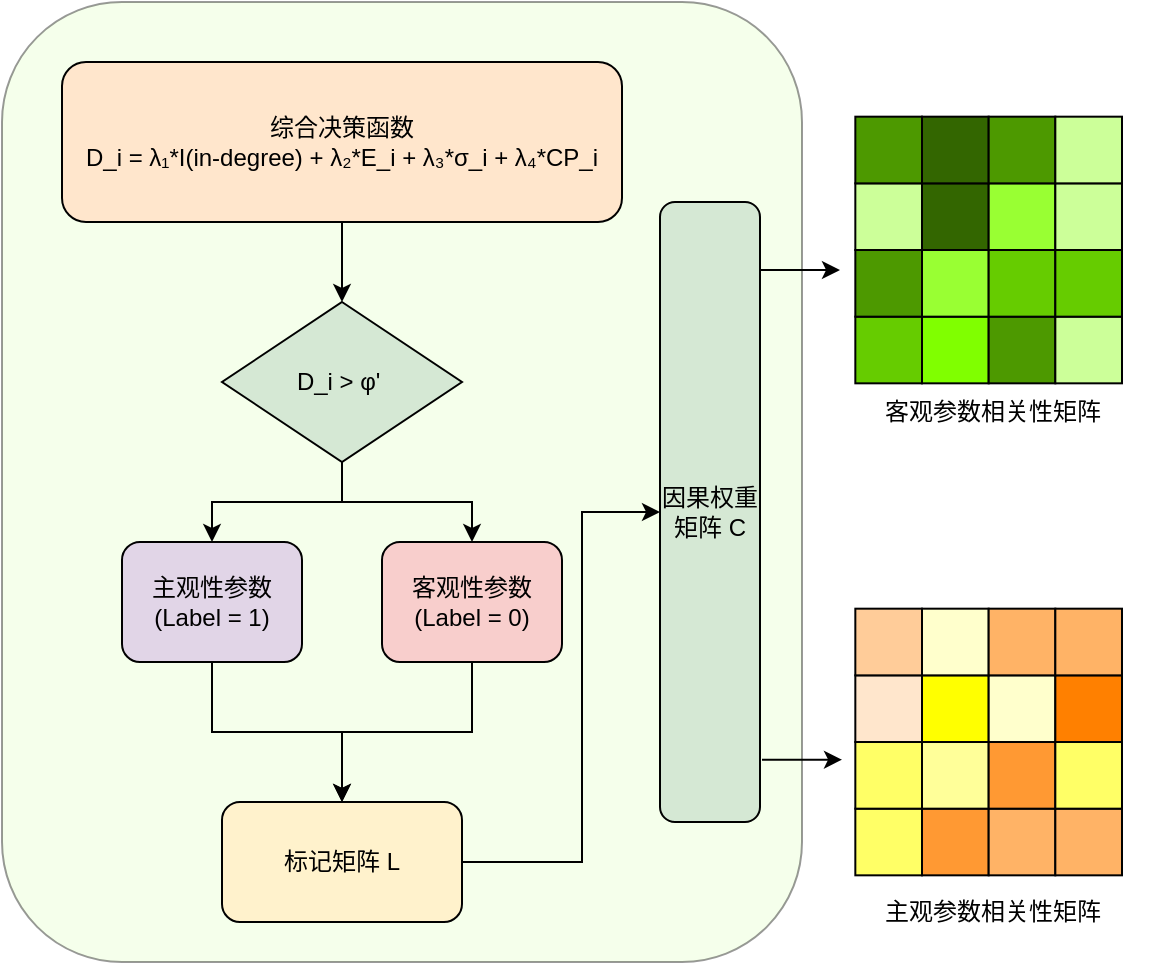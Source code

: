 <mxfile version="26.2.2">
  <diagram name="因果解耦学习" id="Xn1MKm5G6cUb3gmnLiGP">
    <mxGraphModel dx="1115" dy="767" grid="1" gridSize="10" guides="1" tooltips="1" connect="1" arrows="1" fold="1" page="1" pageScale="1" pageWidth="827" pageHeight="1169" math="0" shadow="0">
      <root>
        <mxCell id="0" />
        <mxCell id="1" parent="0" />
        <mxCell id="ucolTSoBBcxQ1Ks-dDeu-83" value="" style="rounded=1;whiteSpace=wrap;html=1;fillColor=#E6FFCC;opacity=40;" vertex="1" parent="1">
          <mxGeometry width="400" height="480" as="geometry" />
        </mxCell>
        <mxCell id="ucolTSoBBcxQ1Ks-dDeu-4" value="综合决策函数&#xa;D_i = λ₁*I(in-degree) + λ₂*E_i + λ₃*σ_i + λ₄*CP_i" style="rounded=1;whiteSpace=wrap;html=1;fillColor=#ffe6cc;" vertex="1" parent="1">
          <mxGeometry x="30" y="30" width="280" height="80" as="geometry" />
        </mxCell>
        <mxCell id="ucolTSoBBcxQ1Ks-dDeu-5" value="D_i &amp;gt; φ&#39;&amp;nbsp;" style="rhombus;whiteSpace=wrap;html=1;fillColor=#d5e8d4;" vertex="1" parent="1">
          <mxGeometry x="110" y="150" width="120" height="80" as="geometry" />
        </mxCell>
        <mxCell id="ucolTSoBBcxQ1Ks-dDeu-6" value="主观性参数&#xa;(Label = 1)" style="rounded=1;whiteSpace=wrap;html=1;fillColor=#e1d5e7;" vertex="1" parent="1">
          <mxGeometry x="60" y="270" width="90" height="60" as="geometry" />
        </mxCell>
        <mxCell id="ucolTSoBBcxQ1Ks-dDeu-7" value="客观性参数&#xa;(Label = 0)" style="rounded=1;whiteSpace=wrap;html=1;fillColor=#f8cecc;" vertex="1" parent="1">
          <mxGeometry x="190" y="270" width="90" height="60" as="geometry" />
        </mxCell>
        <mxCell id="ucolTSoBBcxQ1Ks-dDeu-8" value="因果权重矩阵 C" style="rounded=1;whiteSpace=wrap;html=1;fillColor=#d5e8d4;" vertex="1" parent="1">
          <mxGeometry x="329" y="100" width="50" height="310" as="geometry" />
        </mxCell>
        <mxCell id="ucolTSoBBcxQ1Ks-dDeu-28" style="edgeStyle=orthogonalEdgeStyle;rounded=0;orthogonalLoop=1;jettySize=auto;html=1;exitX=1;exitY=0.5;exitDx=0;exitDy=0;entryX=0;entryY=0.5;entryDx=0;entryDy=0;" edge="1" parent="1" source="ucolTSoBBcxQ1Ks-dDeu-11" target="ucolTSoBBcxQ1Ks-dDeu-8">
          <mxGeometry relative="1" as="geometry">
            <Array as="points">
              <mxPoint x="290" y="430" />
              <mxPoint x="290" y="255" />
            </Array>
          </mxGeometry>
        </mxCell>
        <mxCell id="ucolTSoBBcxQ1Ks-dDeu-11" value="标记矩阵 L" style="rounded=1;whiteSpace=wrap;html=1;fillColor=#fff2cc;" vertex="1" parent="1">
          <mxGeometry x="110" y="400" width="120" height="60" as="geometry" />
        </mxCell>
        <mxCell id="ucolTSoBBcxQ1Ks-dDeu-13" style="edgeStyle=orthogonalEdgeStyle;rounded=0;html=1;" edge="1" parent="1" source="ucolTSoBBcxQ1Ks-dDeu-4" target="ucolTSoBBcxQ1Ks-dDeu-5">
          <mxGeometry relative="1" as="geometry" />
        </mxCell>
        <mxCell id="ucolTSoBBcxQ1Ks-dDeu-14" style="edgeStyle=orthogonalEdgeStyle;rounded=0;html=1;" edge="1" parent="1" source="ucolTSoBBcxQ1Ks-dDeu-5" target="ucolTSoBBcxQ1Ks-dDeu-6">
          <mxGeometry relative="1" as="geometry" />
        </mxCell>
        <mxCell id="ucolTSoBBcxQ1Ks-dDeu-15" style="edgeStyle=orthogonalEdgeStyle;rounded=0;html=1;" edge="1" parent="1" source="ucolTSoBBcxQ1Ks-dDeu-5" target="ucolTSoBBcxQ1Ks-dDeu-7">
          <mxGeometry relative="1" as="geometry" />
        </mxCell>
        <mxCell id="ucolTSoBBcxQ1Ks-dDeu-18" style="edgeStyle=orthogonalEdgeStyle;rounded=0;html=1;" edge="1" parent="1" source="ucolTSoBBcxQ1Ks-dDeu-6" target="ucolTSoBBcxQ1Ks-dDeu-11">
          <mxGeometry relative="1" as="geometry" />
        </mxCell>
        <mxCell id="ucolTSoBBcxQ1Ks-dDeu-19" style="edgeStyle=orthogonalEdgeStyle;rounded=0;html=1;" edge="1" parent="1" source="ucolTSoBBcxQ1Ks-dDeu-7" target="ucolTSoBBcxQ1Ks-dDeu-11">
          <mxGeometry relative="1" as="geometry" />
        </mxCell>
        <mxCell id="ucolTSoBBcxQ1Ks-dDeu-47" value="" style="group" vertex="1" connectable="0" parent="1">
          <mxGeometry x="420" y="54" width="160" height="140" as="geometry" />
        </mxCell>
        <mxCell id="ucolTSoBBcxQ1Ks-dDeu-48" value="" style="whiteSpace=wrap;html=1;aspect=fixed;fillColor=#66CC00;" vertex="1" parent="ucolTSoBBcxQ1Ks-dDeu-47">
          <mxGeometry x="6.667" y="103.33" width="33.333" height="33.333" as="geometry" />
        </mxCell>
        <mxCell id="ucolTSoBBcxQ1Ks-dDeu-49" value="" style="whiteSpace=wrap;html=1;aspect=fixed;fillColor=#80FF00;" vertex="1" parent="ucolTSoBBcxQ1Ks-dDeu-47">
          <mxGeometry x="40" y="103.33" width="33.333" height="33.333" as="geometry" />
        </mxCell>
        <mxCell id="ucolTSoBBcxQ1Ks-dDeu-50" value="" style="whiteSpace=wrap;html=1;aspect=fixed;fillColor=#4D9900;" vertex="1" parent="ucolTSoBBcxQ1Ks-dDeu-47">
          <mxGeometry x="73.333" y="103.33" width="33.333" height="33.333" as="geometry" />
        </mxCell>
        <mxCell id="ucolTSoBBcxQ1Ks-dDeu-51" value="" style="whiteSpace=wrap;html=1;aspect=fixed;fillColor=#CCFF99;" vertex="1" parent="ucolTSoBBcxQ1Ks-dDeu-47">
          <mxGeometry x="106.667" y="103.33" width="33.333" height="33.333" as="geometry" />
        </mxCell>
        <mxCell id="ucolTSoBBcxQ1Ks-dDeu-52" value="" style="whiteSpace=wrap;html=1;aspect=fixed;fillColor=#4D9900;" vertex="1" parent="ucolTSoBBcxQ1Ks-dDeu-47">
          <mxGeometry x="6.667" y="70" width="33.333" height="33.333" as="geometry" />
        </mxCell>
        <mxCell id="ucolTSoBBcxQ1Ks-dDeu-53" value="" style="whiteSpace=wrap;html=1;aspect=fixed;fillColor=#99FF33;" vertex="1" parent="ucolTSoBBcxQ1Ks-dDeu-47">
          <mxGeometry x="40" y="70" width="33.333" height="33.333" as="geometry" />
        </mxCell>
        <mxCell id="ucolTSoBBcxQ1Ks-dDeu-54" value="" style="whiteSpace=wrap;html=1;aspect=fixed;fillColor=#66CC00;" vertex="1" parent="ucolTSoBBcxQ1Ks-dDeu-47">
          <mxGeometry x="73.333" y="70" width="33.333" height="33.333" as="geometry" />
        </mxCell>
        <mxCell id="ucolTSoBBcxQ1Ks-dDeu-55" value="" style="whiteSpace=wrap;html=1;aspect=fixed;fillColor=#66CC00;" vertex="1" parent="ucolTSoBBcxQ1Ks-dDeu-47">
          <mxGeometry x="106.667" y="70" width="33.333" height="33.333" as="geometry" />
        </mxCell>
        <mxCell id="ucolTSoBBcxQ1Ks-dDeu-56" value="" style="whiteSpace=wrap;html=1;aspect=fixed;fillColor=#CCFF99;" vertex="1" parent="ucolTSoBBcxQ1Ks-dDeu-47">
          <mxGeometry x="6.667" y="36.67" width="33.333" height="33.333" as="geometry" />
        </mxCell>
        <mxCell id="ucolTSoBBcxQ1Ks-dDeu-57" value="" style="whiteSpace=wrap;html=1;aspect=fixed;fillColor=#336600;" vertex="1" parent="ucolTSoBBcxQ1Ks-dDeu-47">
          <mxGeometry x="40" y="36.67" width="33.333" height="33.333" as="geometry" />
        </mxCell>
        <mxCell id="ucolTSoBBcxQ1Ks-dDeu-58" value="" style="whiteSpace=wrap;html=1;aspect=fixed;fillColor=#99FF33;" vertex="1" parent="ucolTSoBBcxQ1Ks-dDeu-47">
          <mxGeometry x="73.333" y="36.67" width="33.333" height="33.333" as="geometry" />
        </mxCell>
        <mxCell id="ucolTSoBBcxQ1Ks-dDeu-59" value="" style="whiteSpace=wrap;html=1;aspect=fixed;fillColor=#CCFF99;" vertex="1" parent="ucolTSoBBcxQ1Ks-dDeu-47">
          <mxGeometry x="106.667" y="36.67" width="33.333" height="33.333" as="geometry" />
        </mxCell>
        <mxCell id="ucolTSoBBcxQ1Ks-dDeu-60" value="" style="whiteSpace=wrap;html=1;aspect=fixed;fillColor=#4D9900;" vertex="1" parent="ucolTSoBBcxQ1Ks-dDeu-47">
          <mxGeometry x="6.667" y="3.34" width="33.333" height="33.333" as="geometry" />
        </mxCell>
        <mxCell id="ucolTSoBBcxQ1Ks-dDeu-61" value="" style="whiteSpace=wrap;html=1;aspect=fixed;fillColor=#336600;" vertex="1" parent="ucolTSoBBcxQ1Ks-dDeu-47">
          <mxGeometry x="40" y="3.34" width="33.333" height="33.333" as="geometry" />
        </mxCell>
        <mxCell id="ucolTSoBBcxQ1Ks-dDeu-62" value="" style="whiteSpace=wrap;html=1;aspect=fixed;fillColor=#4D9900;" vertex="1" parent="ucolTSoBBcxQ1Ks-dDeu-47">
          <mxGeometry x="73.333" y="3.34" width="33.333" height="33.333" as="geometry" />
        </mxCell>
        <mxCell id="ucolTSoBBcxQ1Ks-dDeu-63" value="" style="whiteSpace=wrap;html=1;aspect=fixed;fillColor=#CCFF99;" vertex="1" parent="ucolTSoBBcxQ1Ks-dDeu-47">
          <mxGeometry x="106.667" y="3.34" width="33.333" height="33.333" as="geometry" />
        </mxCell>
        <mxCell id="ucolTSoBBcxQ1Ks-dDeu-64" value="" style="group" vertex="1" connectable="0" parent="1">
          <mxGeometry x="420" y="300" width="160" height="140" as="geometry" />
        </mxCell>
        <mxCell id="ucolTSoBBcxQ1Ks-dDeu-65" value="" style="whiteSpace=wrap;html=1;aspect=fixed;fillColor=#FFFF66;" vertex="1" parent="ucolTSoBBcxQ1Ks-dDeu-64">
          <mxGeometry x="6.667" y="103.33" width="33.333" height="33.333" as="geometry" />
        </mxCell>
        <mxCell id="ucolTSoBBcxQ1Ks-dDeu-66" value="" style="whiteSpace=wrap;html=1;aspect=fixed;fillColor=#FF9933;" vertex="1" parent="ucolTSoBBcxQ1Ks-dDeu-64">
          <mxGeometry x="40" y="103.33" width="33.333" height="33.333" as="geometry" />
        </mxCell>
        <mxCell id="ucolTSoBBcxQ1Ks-dDeu-67" value="" style="whiteSpace=wrap;html=1;aspect=fixed;fillColor=#FFB366;" vertex="1" parent="ucolTSoBBcxQ1Ks-dDeu-64">
          <mxGeometry x="73.333" y="103.33" width="33.333" height="33.333" as="geometry" />
        </mxCell>
        <mxCell id="ucolTSoBBcxQ1Ks-dDeu-68" value="" style="whiteSpace=wrap;html=1;aspect=fixed;fillColor=#FFB366;" vertex="1" parent="ucolTSoBBcxQ1Ks-dDeu-64">
          <mxGeometry x="106.667" y="103.33" width="33.333" height="33.333" as="geometry" />
        </mxCell>
        <mxCell id="ucolTSoBBcxQ1Ks-dDeu-69" value="" style="whiteSpace=wrap;html=1;aspect=fixed;fillColor=#FFFF66;" vertex="1" parent="ucolTSoBBcxQ1Ks-dDeu-64">
          <mxGeometry x="6.667" y="70" width="33.333" height="33.333" as="geometry" />
        </mxCell>
        <mxCell id="ucolTSoBBcxQ1Ks-dDeu-70" value="" style="whiteSpace=wrap;html=1;aspect=fixed;fillColor=#FFFF99;" vertex="1" parent="ucolTSoBBcxQ1Ks-dDeu-64">
          <mxGeometry x="40" y="70" width="33.333" height="33.333" as="geometry" />
        </mxCell>
        <mxCell id="ucolTSoBBcxQ1Ks-dDeu-71" value="" style="whiteSpace=wrap;html=1;aspect=fixed;fillColor=#FF9933;" vertex="1" parent="ucolTSoBBcxQ1Ks-dDeu-64">
          <mxGeometry x="73.333" y="70" width="33.333" height="33.333" as="geometry" />
        </mxCell>
        <mxCell id="ucolTSoBBcxQ1Ks-dDeu-72" value="" style="whiteSpace=wrap;html=1;aspect=fixed;fillColor=#FFFF66;" vertex="1" parent="ucolTSoBBcxQ1Ks-dDeu-64">
          <mxGeometry x="106.667" y="70" width="33.333" height="33.333" as="geometry" />
        </mxCell>
        <mxCell id="ucolTSoBBcxQ1Ks-dDeu-73" value="" style="whiteSpace=wrap;html=1;aspect=fixed;fillColor=#FFE6CC;" vertex="1" parent="ucolTSoBBcxQ1Ks-dDeu-64">
          <mxGeometry x="6.667" y="36.67" width="33.333" height="33.333" as="geometry" />
        </mxCell>
        <mxCell id="ucolTSoBBcxQ1Ks-dDeu-74" value="" style="whiteSpace=wrap;html=1;aspect=fixed;fillColor=#FFFF00;" vertex="1" parent="ucolTSoBBcxQ1Ks-dDeu-64">
          <mxGeometry x="40" y="36.67" width="33.333" height="33.333" as="geometry" />
        </mxCell>
        <mxCell id="ucolTSoBBcxQ1Ks-dDeu-75" value="" style="whiteSpace=wrap;html=1;aspect=fixed;fillColor=#FFFFCC;" vertex="1" parent="ucolTSoBBcxQ1Ks-dDeu-64">
          <mxGeometry x="73.333" y="36.67" width="33.333" height="33.333" as="geometry" />
        </mxCell>
        <mxCell id="ucolTSoBBcxQ1Ks-dDeu-76" value="" style="whiteSpace=wrap;html=1;aspect=fixed;fillColor=#FF8000;" vertex="1" parent="ucolTSoBBcxQ1Ks-dDeu-64">
          <mxGeometry x="106.667" y="36.67" width="33.333" height="33.333" as="geometry" />
        </mxCell>
        <mxCell id="ucolTSoBBcxQ1Ks-dDeu-77" value="" style="whiteSpace=wrap;html=1;aspect=fixed;fillColor=#FFCC99;" vertex="1" parent="ucolTSoBBcxQ1Ks-dDeu-64">
          <mxGeometry x="6.667" y="3.34" width="33.333" height="33.333" as="geometry" />
        </mxCell>
        <mxCell id="ucolTSoBBcxQ1Ks-dDeu-78" value="" style="whiteSpace=wrap;html=1;aspect=fixed;fillColor=#FFFFCC;" vertex="1" parent="ucolTSoBBcxQ1Ks-dDeu-64">
          <mxGeometry x="40" y="3.34" width="33.333" height="33.333" as="geometry" />
        </mxCell>
        <mxCell id="ucolTSoBBcxQ1Ks-dDeu-79" value="" style="whiteSpace=wrap;html=1;aspect=fixed;fillColor=#FFB366;" vertex="1" parent="ucolTSoBBcxQ1Ks-dDeu-64">
          <mxGeometry x="73.333" y="3.34" width="33.333" height="33.333" as="geometry" />
        </mxCell>
        <mxCell id="ucolTSoBBcxQ1Ks-dDeu-80" value="" style="whiteSpace=wrap;html=1;aspect=fixed;fillColor=#FFB366;" vertex="1" parent="ucolTSoBBcxQ1Ks-dDeu-64">
          <mxGeometry x="106.667" y="3.34" width="33.333" height="33.333" as="geometry" />
        </mxCell>
        <mxCell id="ucolTSoBBcxQ1Ks-dDeu-81" value="" style="endArrow=classic;html=1;rounded=0;" edge="1" parent="1">
          <mxGeometry width="50" height="50" relative="1" as="geometry">
            <mxPoint x="379" y="134" as="sourcePoint" />
            <mxPoint x="419" y="134" as="targetPoint" />
          </mxGeometry>
        </mxCell>
        <mxCell id="ucolTSoBBcxQ1Ks-dDeu-82" value="" style="endArrow=classic;html=1;rounded=0;" edge="1" parent="1">
          <mxGeometry width="50" height="50" relative="1" as="geometry">
            <mxPoint x="380" y="378.82" as="sourcePoint" />
            <mxPoint x="420" y="378.82" as="targetPoint" />
          </mxGeometry>
        </mxCell>
        <mxCell id="ucolTSoBBcxQ1Ks-dDeu-84" value="客观参数相关性矩阵" style="text;html=1;align=center;verticalAlign=middle;resizable=0;points=[];autosize=1;strokeColor=none;fillColor=none;" vertex="1" parent="1">
          <mxGeometry x="430" y="190" width="130" height="30" as="geometry" />
        </mxCell>
        <mxCell id="ucolTSoBBcxQ1Ks-dDeu-85" value="主观参数相关性矩阵" style="text;html=1;align=center;verticalAlign=middle;resizable=0;points=[];autosize=1;strokeColor=none;fillColor=none;" vertex="1" parent="1">
          <mxGeometry x="430" y="440" width="130" height="30" as="geometry" />
        </mxCell>
      </root>
    </mxGraphModel>
  </diagram>
</mxfile>
